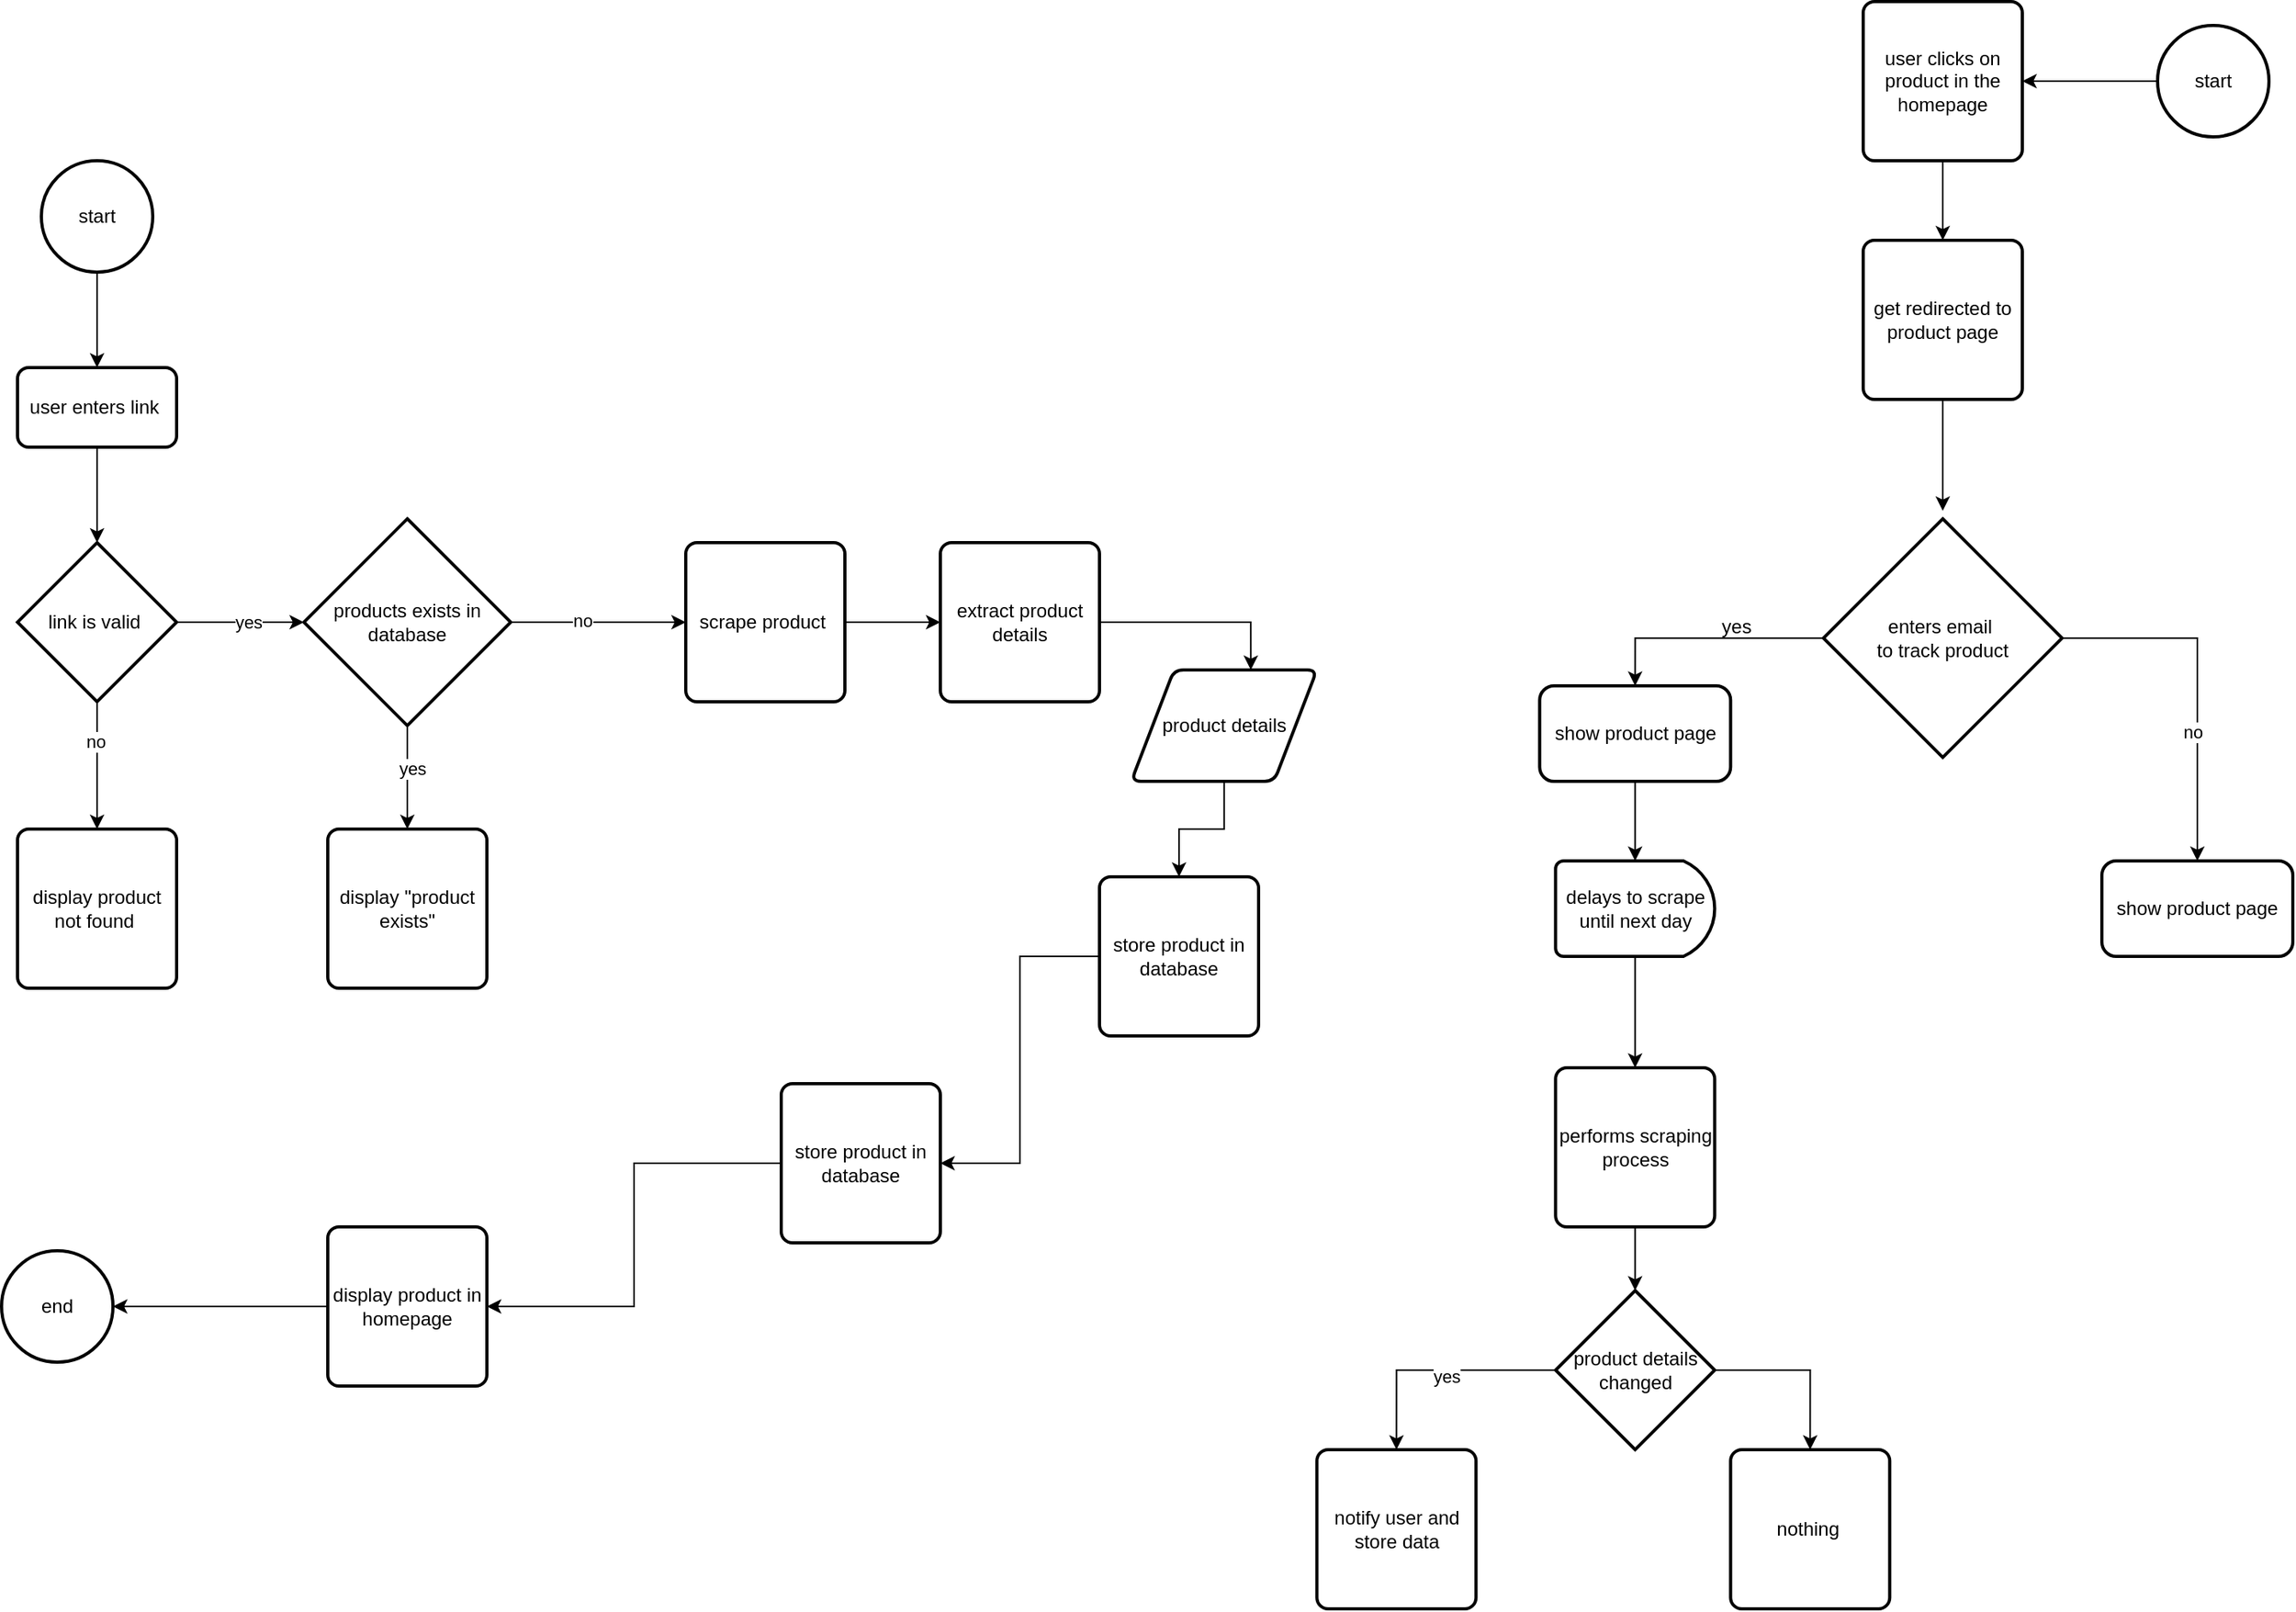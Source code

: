 <mxfile version="24.7.7">
  <diagram name="Page-1" id="HPQUniiD1NqOhwIASKKj">
    <mxGraphModel grid="1" page="1" gridSize="10" guides="1" tooltips="1" connect="1" arrows="1" fold="1" pageScale="1" pageWidth="850" pageHeight="1100" math="0" shadow="0">
      <root>
        <mxCell id="0" />
        <mxCell id="1" parent="0" />
        <mxCell id="SX8-pf9UAxMrQ1XzrORJ-3" style="edgeStyle=orthogonalEdgeStyle;rounded=0;orthogonalLoop=1;jettySize=auto;html=1;entryX=0.5;entryY=0;entryDx=0;entryDy=0;" edge="1" parent="1" source="SX8-pf9UAxMrQ1XzrORJ-1" target="SX8-pf9UAxMrQ1XzrORJ-2">
          <mxGeometry relative="1" as="geometry" />
        </mxCell>
        <mxCell id="SX8-pf9UAxMrQ1XzrORJ-1" value="start" style="strokeWidth=2;html=1;shape=mxgraph.flowchart.start_2;whiteSpace=wrap;" vertex="1" parent="1">
          <mxGeometry x="185" y="150" width="70" height="70" as="geometry" />
        </mxCell>
        <mxCell id="SX8-pf9UAxMrQ1XzrORJ-5" style="edgeStyle=orthogonalEdgeStyle;rounded=0;orthogonalLoop=1;jettySize=auto;html=1;" edge="1" parent="1" source="SX8-pf9UAxMrQ1XzrORJ-2" target="SX8-pf9UAxMrQ1XzrORJ-4">
          <mxGeometry relative="1" as="geometry" />
        </mxCell>
        <mxCell id="SX8-pf9UAxMrQ1XzrORJ-2" value="user enters link&amp;nbsp;" style="rounded=1;whiteSpace=wrap;html=1;absoluteArcSize=1;arcSize=14;strokeWidth=2;" vertex="1" parent="1">
          <mxGeometry x="170" y="280" width="100" height="50" as="geometry" />
        </mxCell>
        <mxCell id="SX8-pf9UAxMrQ1XzrORJ-10" style="edgeStyle=orthogonalEdgeStyle;rounded=0;orthogonalLoop=1;jettySize=auto;html=1;entryX=0.5;entryY=0;entryDx=0;entryDy=0;" edge="1" parent="1" source="SX8-pf9UAxMrQ1XzrORJ-4" target="SX8-pf9UAxMrQ1XzrORJ-9">
          <mxGeometry relative="1" as="geometry" />
        </mxCell>
        <mxCell id="SX8-pf9UAxMrQ1XzrORJ-11" value="no" style="edgeLabel;html=1;align=center;verticalAlign=middle;resizable=0;points=[];" connectable="0" vertex="1" parent="SX8-pf9UAxMrQ1XzrORJ-10">
          <mxGeometry x="-0.381" y="-1" relative="1" as="geometry">
            <mxPoint as="offset" />
          </mxGeometry>
        </mxCell>
        <mxCell id="SX8-pf9UAxMrQ1XzrORJ-4" value="link is valid&amp;nbsp;" style="strokeWidth=2;html=1;shape=mxgraph.flowchart.decision;whiteSpace=wrap;" vertex="1" parent="1">
          <mxGeometry x="170" y="390" width="100" height="100" as="geometry" />
        </mxCell>
        <mxCell id="SX8-pf9UAxMrQ1XzrORJ-13" style="edgeStyle=orthogonalEdgeStyle;rounded=0;orthogonalLoop=1;jettySize=auto;html=1;entryX=0;entryY=0.5;entryDx=0;entryDy=0;" edge="1" parent="1" source="SX8-pf9UAxMrQ1XzrORJ-6" target="SX8-pf9UAxMrQ1XzrORJ-12">
          <mxGeometry relative="1" as="geometry" />
        </mxCell>
        <mxCell id="SX8-pf9UAxMrQ1XzrORJ-6" value="scrape product&amp;nbsp;" style="rounded=1;whiteSpace=wrap;html=1;absoluteArcSize=1;arcSize=14;strokeWidth=2;" vertex="1" parent="1">
          <mxGeometry x="590" y="390" width="100" height="100" as="geometry" />
        </mxCell>
        <mxCell id="SX8-pf9UAxMrQ1XzrORJ-9" value="display product not found&amp;nbsp;" style="rounded=1;whiteSpace=wrap;html=1;absoluteArcSize=1;arcSize=14;strokeWidth=2;" vertex="1" parent="1">
          <mxGeometry x="170" y="570" width="100" height="100" as="geometry" />
        </mxCell>
        <mxCell id="SX8-pf9UAxMrQ1XzrORJ-12" value="extract product details" style="rounded=1;whiteSpace=wrap;html=1;absoluteArcSize=1;arcSize=14;strokeWidth=2;" vertex="1" parent="1">
          <mxGeometry x="750" y="390" width="100" height="100" as="geometry" />
        </mxCell>
        <mxCell id="SX8-pf9UAxMrQ1XzrORJ-34" style="edgeStyle=orthogonalEdgeStyle;rounded=0;orthogonalLoop=1;jettySize=auto;html=1;entryX=1;entryY=0.5;entryDx=0;entryDy=0;" edge="1" parent="1" source="SX8-pf9UAxMrQ1XzrORJ-14" target="SX8-pf9UAxMrQ1XzrORJ-16">
          <mxGeometry relative="1" as="geometry" />
        </mxCell>
        <mxCell id="SX8-pf9UAxMrQ1XzrORJ-14" value="store product in database" style="rounded=1;whiteSpace=wrap;html=1;absoluteArcSize=1;arcSize=14;strokeWidth=2;" vertex="1" parent="1">
          <mxGeometry x="850" y="600" width="100" height="100" as="geometry" />
        </mxCell>
        <mxCell id="SX8-pf9UAxMrQ1XzrORJ-33" style="edgeStyle=orthogonalEdgeStyle;rounded=0;orthogonalLoop=1;jettySize=auto;html=1;entryX=1;entryY=0.5;entryDx=0;entryDy=0;" edge="1" parent="1" source="SX8-pf9UAxMrQ1XzrORJ-16" target="SX8-pf9UAxMrQ1XzrORJ-27">
          <mxGeometry relative="1" as="geometry" />
        </mxCell>
        <mxCell id="SX8-pf9UAxMrQ1XzrORJ-16" value="store product in database" style="rounded=1;whiteSpace=wrap;html=1;absoluteArcSize=1;arcSize=14;strokeWidth=2;" vertex="1" parent="1">
          <mxGeometry x="650" y="730" width="100" height="100" as="geometry" />
        </mxCell>
        <mxCell id="SX8-pf9UAxMrQ1XzrORJ-21" style="edgeStyle=orthogonalEdgeStyle;rounded=0;orthogonalLoop=1;jettySize=auto;html=1;entryX=0;entryY=0.5;entryDx=0;entryDy=0;" edge="1" parent="1" source="SX8-pf9UAxMrQ1XzrORJ-18" target="SX8-pf9UAxMrQ1XzrORJ-6">
          <mxGeometry relative="1" as="geometry" />
        </mxCell>
        <mxCell id="SX8-pf9UAxMrQ1XzrORJ-22" value="no" style="edgeLabel;html=1;align=center;verticalAlign=middle;resizable=0;points=[];" connectable="0" vertex="1" parent="SX8-pf9UAxMrQ1XzrORJ-21">
          <mxGeometry x="-0.182" y="1" relative="1" as="geometry">
            <mxPoint as="offset" />
          </mxGeometry>
        </mxCell>
        <mxCell id="SX8-pf9UAxMrQ1XzrORJ-24" style="edgeStyle=orthogonalEdgeStyle;rounded=0;orthogonalLoop=1;jettySize=auto;html=1;entryX=0.5;entryY=0;entryDx=0;entryDy=0;" edge="1" parent="1" source="SX8-pf9UAxMrQ1XzrORJ-18" target="SX8-pf9UAxMrQ1XzrORJ-23">
          <mxGeometry relative="1" as="geometry" />
        </mxCell>
        <mxCell id="SX8-pf9UAxMrQ1XzrORJ-25" value="yes" style="edgeLabel;html=1;align=center;verticalAlign=middle;resizable=0;points=[];" connectable="0" vertex="1" parent="SX8-pf9UAxMrQ1XzrORJ-24">
          <mxGeometry x="-0.181" y="3" relative="1" as="geometry">
            <mxPoint as="offset" />
          </mxGeometry>
        </mxCell>
        <mxCell id="SX8-pf9UAxMrQ1XzrORJ-18" value="products exists in database" style="strokeWidth=2;html=1;shape=mxgraph.flowchart.decision;whiteSpace=wrap;" vertex="1" parent="1">
          <mxGeometry x="350" y="375" width="130" height="130" as="geometry" />
        </mxCell>
        <mxCell id="SX8-pf9UAxMrQ1XzrORJ-19" style="edgeStyle=orthogonalEdgeStyle;rounded=0;orthogonalLoop=1;jettySize=auto;html=1;entryX=0;entryY=0.5;entryDx=0;entryDy=0;entryPerimeter=0;" edge="1" parent="1" source="SX8-pf9UAxMrQ1XzrORJ-4" target="SX8-pf9UAxMrQ1XzrORJ-18">
          <mxGeometry relative="1" as="geometry" />
        </mxCell>
        <mxCell id="SX8-pf9UAxMrQ1XzrORJ-20" value="yes" style="edgeLabel;html=1;align=center;verticalAlign=middle;resizable=0;points=[];" connectable="0" vertex="1" parent="SX8-pf9UAxMrQ1XzrORJ-19">
          <mxGeometry x="0.125" relative="1" as="geometry">
            <mxPoint as="offset" />
          </mxGeometry>
        </mxCell>
        <mxCell id="SX8-pf9UAxMrQ1XzrORJ-23" value="display &quot;product exists&quot;" style="rounded=1;whiteSpace=wrap;html=1;absoluteArcSize=1;arcSize=14;strokeWidth=2;" vertex="1" parent="1">
          <mxGeometry x="365" y="570" width="100" height="100" as="geometry" />
        </mxCell>
        <mxCell id="SX8-pf9UAxMrQ1XzrORJ-27" value="display product in homepage" style="rounded=1;whiteSpace=wrap;html=1;absoluteArcSize=1;arcSize=14;strokeWidth=2;" vertex="1" parent="1">
          <mxGeometry x="365" y="820" width="100" height="100" as="geometry" />
        </mxCell>
        <mxCell id="SX8-pf9UAxMrQ1XzrORJ-31" style="edgeStyle=orthogonalEdgeStyle;rounded=0;orthogonalLoop=1;jettySize=auto;html=1;entryX=1;entryY=0.5;entryDx=0;entryDy=0;" edge="1" parent="1" source="SX8-pf9UAxMrQ1XzrORJ-29" target="SX8-pf9UAxMrQ1XzrORJ-30">
          <mxGeometry relative="1" as="geometry" />
        </mxCell>
        <mxCell id="SX8-pf9UAxMrQ1XzrORJ-29" value="start" style="strokeWidth=2;html=1;shape=mxgraph.flowchart.start_2;whiteSpace=wrap;" vertex="1" parent="1">
          <mxGeometry x="1515" y="65" width="70" height="70" as="geometry" />
        </mxCell>
        <mxCell id="SX8-pf9UAxMrQ1XzrORJ-39" style="edgeStyle=orthogonalEdgeStyle;rounded=0;orthogonalLoop=1;jettySize=auto;html=1;entryX=0.5;entryY=0;entryDx=0;entryDy=0;" edge="1" parent="1" source="SX8-pf9UAxMrQ1XzrORJ-30" target="SX8-pf9UAxMrQ1XzrORJ-38">
          <mxGeometry relative="1" as="geometry" />
        </mxCell>
        <mxCell id="SX8-pf9UAxMrQ1XzrORJ-30" value="user clicks on product in the homepage" style="rounded=1;whiteSpace=wrap;html=1;absoluteArcSize=1;arcSize=14;strokeWidth=2;" vertex="1" parent="1">
          <mxGeometry x="1330" y="50" width="100" height="100" as="geometry" />
        </mxCell>
        <mxCell id="SX8-pf9UAxMrQ1XzrORJ-36" value="end" style="strokeWidth=2;html=1;shape=mxgraph.flowchart.start_2;whiteSpace=wrap;" vertex="1" parent="1">
          <mxGeometry x="160" y="835" width="70" height="70" as="geometry" />
        </mxCell>
        <mxCell id="SX8-pf9UAxMrQ1XzrORJ-37" style="edgeStyle=orthogonalEdgeStyle;rounded=0;orthogonalLoop=1;jettySize=auto;html=1;entryX=1;entryY=0.5;entryDx=0;entryDy=0;entryPerimeter=0;" edge="1" parent="1" source="SX8-pf9UAxMrQ1XzrORJ-27" target="SX8-pf9UAxMrQ1XzrORJ-36">
          <mxGeometry relative="1" as="geometry" />
        </mxCell>
        <mxCell id="SX8-pf9UAxMrQ1XzrORJ-44" style="edgeStyle=orthogonalEdgeStyle;rounded=0;orthogonalLoop=1;jettySize=auto;html=1;" edge="1" parent="1" source="SX8-pf9UAxMrQ1XzrORJ-38">
          <mxGeometry relative="1" as="geometry">
            <mxPoint x="1380" y="370" as="targetPoint" />
          </mxGeometry>
        </mxCell>
        <mxCell id="SX8-pf9UAxMrQ1XzrORJ-38" value="get redirected to product page" style="rounded=1;whiteSpace=wrap;html=1;absoluteArcSize=1;arcSize=14;strokeWidth=2;" vertex="1" parent="1">
          <mxGeometry x="1330" y="200" width="100" height="100" as="geometry" />
        </mxCell>
        <mxCell id="SX8-pf9UAxMrQ1XzrORJ-42" style="edgeStyle=orthogonalEdgeStyle;rounded=0;orthogonalLoop=1;jettySize=auto;html=1;entryX=0.5;entryY=0;entryDx=0;entryDy=0;" edge="1" parent="1" source="SX8-pf9UAxMrQ1XzrORJ-40" target="SX8-pf9UAxMrQ1XzrORJ-14">
          <mxGeometry relative="1" as="geometry" />
        </mxCell>
        <mxCell id="SX8-pf9UAxMrQ1XzrORJ-40" value="product details" style="shape=parallelogram;html=1;strokeWidth=2;perimeter=parallelogramPerimeter;whiteSpace=wrap;rounded=1;arcSize=12;size=0.23;" vertex="1" parent="1">
          <mxGeometry x="870" y="470" width="116.66" height="70" as="geometry" />
        </mxCell>
        <mxCell id="SX8-pf9UAxMrQ1XzrORJ-41" style="edgeStyle=orthogonalEdgeStyle;rounded=0;orthogonalLoop=1;jettySize=auto;html=1;entryX=0.644;entryY=0;entryDx=0;entryDy=0;entryPerimeter=0;" edge="1" parent="1" source="SX8-pf9UAxMrQ1XzrORJ-12" target="SX8-pf9UAxMrQ1XzrORJ-40">
          <mxGeometry relative="1" as="geometry" />
        </mxCell>
        <mxCell id="SX8-pf9UAxMrQ1XzrORJ-59" value="" style="edgeStyle=orthogonalEdgeStyle;rounded=0;orthogonalLoop=1;jettySize=auto;html=1;" edge="1" parent="1" source="SX8-pf9UAxMrQ1XzrORJ-43" target="SX8-pf9UAxMrQ1XzrORJ-58">
          <mxGeometry relative="1" as="geometry" />
        </mxCell>
        <mxCell id="SX8-pf9UAxMrQ1XzrORJ-64" value="no" style="edgeLabel;html=1;align=center;verticalAlign=middle;resizable=0;points=[];" connectable="0" vertex="1" parent="SX8-pf9UAxMrQ1XzrORJ-59">
          <mxGeometry x="0.265" y="-3" relative="1" as="geometry">
            <mxPoint y="1" as="offset" />
          </mxGeometry>
        </mxCell>
        <mxCell id="SX8-pf9UAxMrQ1XzrORJ-61" style="edgeStyle=orthogonalEdgeStyle;rounded=0;orthogonalLoop=1;jettySize=auto;html=1;exitX=0;exitY=0.5;exitDx=0;exitDy=0;exitPerimeter=0;entryX=0.5;entryY=0;entryDx=0;entryDy=0;" edge="1" parent="1" source="SX8-pf9UAxMrQ1XzrORJ-43" target="SX8-pf9UAxMrQ1XzrORJ-60">
          <mxGeometry relative="1" as="geometry" />
        </mxCell>
        <mxCell id="SX8-pf9UAxMrQ1XzrORJ-43" value="&lt;div&gt;&lt;span style=&quot;background-color: initial;&quot;&gt;enters email&amp;nbsp;&lt;/span&gt;&lt;/div&gt;&lt;div&gt;&lt;span style=&quot;background-color: initial;&quot;&gt;to track product&lt;/span&gt;&lt;br&gt;&lt;/div&gt;" style="strokeWidth=2;html=1;shape=mxgraph.flowchart.decision;whiteSpace=wrap;" vertex="1" parent="1">
          <mxGeometry x="1305" y="375" width="150" height="150" as="geometry" />
        </mxCell>
        <mxCell id="SX8-pf9UAxMrQ1XzrORJ-48" style="edgeStyle=orthogonalEdgeStyle;rounded=0;orthogonalLoop=1;jettySize=auto;html=1;" edge="1" parent="1" source="SX8-pf9UAxMrQ1XzrORJ-45" target="SX8-pf9UAxMrQ1XzrORJ-47">
          <mxGeometry relative="1" as="geometry" />
        </mxCell>
        <mxCell id="SX8-pf9UAxMrQ1XzrORJ-45" value="delays to scrape until next day" style="strokeWidth=2;html=1;shape=mxgraph.flowchart.delay;whiteSpace=wrap;" vertex="1" parent="1">
          <mxGeometry x="1136.66" y="590" width="100" height="60" as="geometry" />
        </mxCell>
        <mxCell id="SX8-pf9UAxMrQ1XzrORJ-47" value="performs scraping process" style="rounded=1;whiteSpace=wrap;html=1;absoluteArcSize=1;arcSize=14;strokeWidth=2;" vertex="1" parent="1">
          <mxGeometry x="1136.66" y="720" width="100" height="100" as="geometry" />
        </mxCell>
        <mxCell id="SX8-pf9UAxMrQ1XzrORJ-53" style="edgeStyle=orthogonalEdgeStyle;rounded=0;orthogonalLoop=1;jettySize=auto;html=1;entryX=0.5;entryY=0;entryDx=0;entryDy=0;" edge="1" parent="1" source="SX8-pf9UAxMrQ1XzrORJ-51" target="SX8-pf9UAxMrQ1XzrORJ-52">
          <mxGeometry relative="1" as="geometry" />
        </mxCell>
        <mxCell id="SX8-pf9UAxMrQ1XzrORJ-54" value="yes" style="edgeLabel;html=1;align=center;verticalAlign=middle;resizable=0;points=[];" connectable="0" vertex="1" parent="SX8-pf9UAxMrQ1XzrORJ-53">
          <mxGeometry x="-0.082" y="4" relative="1" as="geometry">
            <mxPoint as="offset" />
          </mxGeometry>
        </mxCell>
        <mxCell id="SX8-pf9UAxMrQ1XzrORJ-57" style="edgeStyle=orthogonalEdgeStyle;rounded=0;orthogonalLoop=1;jettySize=auto;html=1;exitX=1;exitY=0.5;exitDx=0;exitDy=0;exitPerimeter=0;entryX=0.5;entryY=0;entryDx=0;entryDy=0;" edge="1" parent="1" source="SX8-pf9UAxMrQ1XzrORJ-51" target="SX8-pf9UAxMrQ1XzrORJ-56">
          <mxGeometry relative="1" as="geometry" />
        </mxCell>
        <mxCell id="SX8-pf9UAxMrQ1XzrORJ-51" value="product details changed" style="strokeWidth=2;html=1;shape=mxgraph.flowchart.decision;whiteSpace=wrap;" vertex="1" parent="1">
          <mxGeometry x="1136.66" y="860" width="100" height="100" as="geometry" />
        </mxCell>
        <mxCell id="SX8-pf9UAxMrQ1XzrORJ-52" value="notify user and store data" style="rounded=1;whiteSpace=wrap;html=1;absoluteArcSize=1;arcSize=14;strokeWidth=2;" vertex="1" parent="1">
          <mxGeometry x="986.66" y="960" width="100" height="100" as="geometry" />
        </mxCell>
        <mxCell id="SX8-pf9UAxMrQ1XzrORJ-55" style="edgeStyle=orthogonalEdgeStyle;rounded=0;orthogonalLoop=1;jettySize=auto;html=1;entryX=0.5;entryY=0;entryDx=0;entryDy=0;entryPerimeter=0;" edge="1" parent="1" source="SX8-pf9UAxMrQ1XzrORJ-47" target="SX8-pf9UAxMrQ1XzrORJ-51">
          <mxGeometry relative="1" as="geometry" />
        </mxCell>
        <mxCell id="SX8-pf9UAxMrQ1XzrORJ-56" value="nothing&amp;nbsp;" style="rounded=1;whiteSpace=wrap;html=1;absoluteArcSize=1;arcSize=14;strokeWidth=2;" vertex="1" parent="1">
          <mxGeometry x="1246.66" y="960" width="100" height="100" as="geometry" />
        </mxCell>
        <mxCell id="SX8-pf9UAxMrQ1XzrORJ-58" value="show product page" style="rounded=1;whiteSpace=wrap;html=1;strokeWidth=2;" vertex="1" parent="1">
          <mxGeometry x="1480" y="590" width="120" height="60" as="geometry" />
        </mxCell>
        <mxCell id="SX8-pf9UAxMrQ1XzrORJ-60" value="show product page" style="rounded=1;whiteSpace=wrap;html=1;strokeWidth=2;" vertex="1" parent="1">
          <mxGeometry x="1126.66" y="480" width="120" height="60" as="geometry" />
        </mxCell>
        <mxCell id="SX8-pf9UAxMrQ1XzrORJ-62" style="edgeStyle=orthogonalEdgeStyle;rounded=0;orthogonalLoop=1;jettySize=auto;html=1;exitX=0.5;exitY=1;exitDx=0;exitDy=0;entryX=0.5;entryY=0;entryDx=0;entryDy=0;entryPerimeter=0;" edge="1" parent="1" source="SX8-pf9UAxMrQ1XzrORJ-60" target="SX8-pf9UAxMrQ1XzrORJ-45">
          <mxGeometry relative="1" as="geometry" />
        </mxCell>
        <mxCell id="SX8-pf9UAxMrQ1XzrORJ-63" value="yes" style="text;html=1;align=center;verticalAlign=middle;resizable=0;points=[];autosize=1;strokeColor=none;fillColor=none;" vertex="1" parent="1">
          <mxGeometry x="1230" y="428" width="40" height="30" as="geometry" />
        </mxCell>
      </root>
    </mxGraphModel>
  </diagram>
</mxfile>
